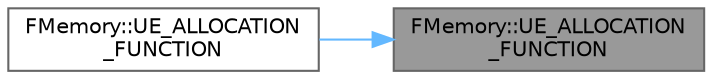 digraph "FMemory::UE_ALLOCATION_FUNCTION"
{
 // INTERACTIVE_SVG=YES
 // LATEX_PDF_SIZE
  bgcolor="transparent";
  edge [fontname=Helvetica,fontsize=10,labelfontname=Helvetica,labelfontsize=10];
  node [fontname=Helvetica,fontsize=10,shape=box,height=0.2,width=0.4];
  rankdir="RL";
  Node1 [id="Node000001",label="FMemory::UE_ALLOCATION\l_FUNCTION",height=0.2,width=0.4,color="gray40", fillcolor="grey60", style="filled", fontcolor="black",tooltip=" "];
  Node1 -> Node2 [id="edge1_Node000001_Node000002",dir="back",color="steelblue1",style="solid",tooltip=" "];
  Node2 [id="Node000002",label="FMemory::UE_ALLOCATION\l_FUNCTION",height=0.2,width=0.4,color="grey40", fillcolor="white", style="filled",URL="$de/d4a/structFMemory.html#a7e0f9402caa5f4409308c15c49d51a6f",tooltip=" "];
}
